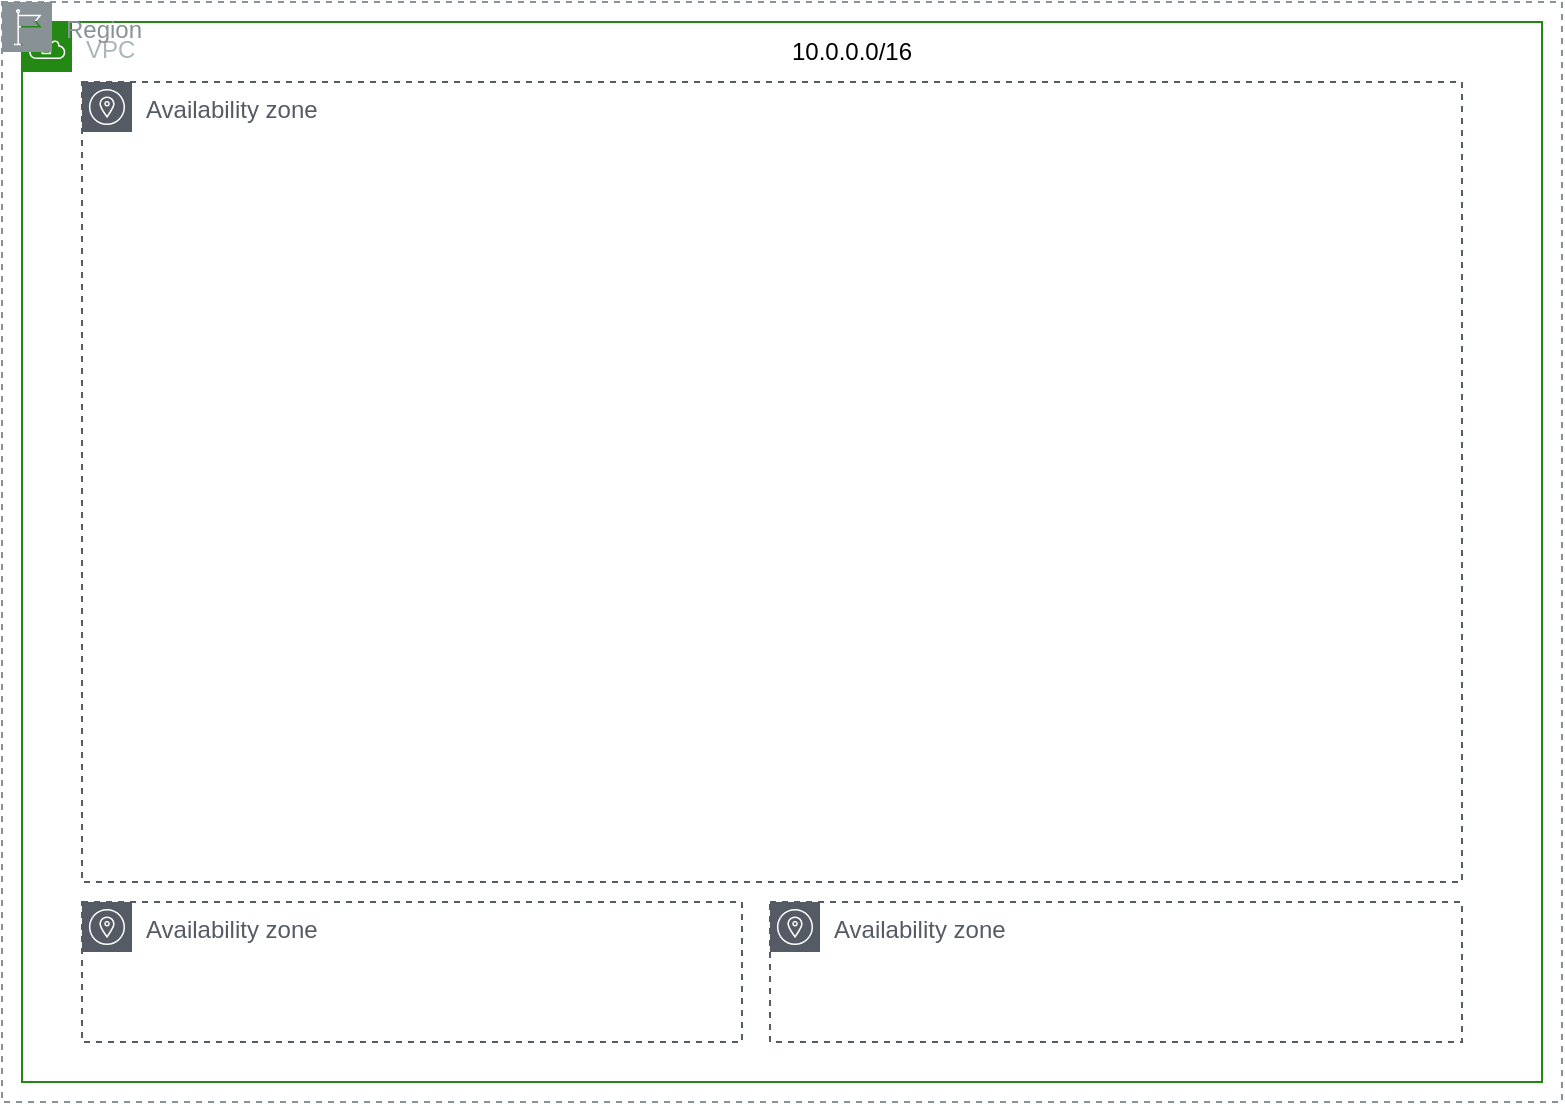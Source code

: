 <mxfile version="16.5.6" type="github">
  <diagram id="bJjdfScnOhEYDZ1nvRLR" name="Page-1">
    <mxGraphModel dx="1038" dy="547" grid="1" gridSize="10" guides="1" tooltips="1" connect="1" arrows="1" fold="1" page="1" pageScale="1" pageWidth="827" pageHeight="1169" math="0" shadow="0">
      <root>
        <mxCell id="0" />
        <mxCell id="1" parent="0" />
        <mxCell id="k7aUGO-jksl0EkWmOgcF-1" value="VPC" style="points=[[0,0],[0.25,0],[0.5,0],[0.75,0],[1,0],[1,0.25],[1,0.5],[1,0.75],[1,1],[0.75,1],[0.5,1],[0.25,1],[0,1],[0,0.75],[0,0.5],[0,0.25]];outlineConnect=0;gradientColor=none;html=1;whiteSpace=wrap;fontSize=12;fontStyle=0;container=1;pointerEvents=0;collapsible=0;recursiveResize=0;shape=mxgraph.aws4.group;grIcon=mxgraph.aws4.group_vpc;strokeColor=#248814;fillColor=none;verticalAlign=top;align=left;spacingLeft=30;fontColor=#AAB7B8;dashed=0;" vertex="1" parent="1">
          <mxGeometry x="40" y="120" width="760" height="530" as="geometry" />
        </mxCell>
        <mxCell id="k7aUGO-jksl0EkWmOgcF-10" value="Availability zone" style="sketch=0;outlineConnect=0;gradientColor=none;html=1;whiteSpace=wrap;fontSize=12;fontStyle=0;shape=mxgraph.aws4.group;grIcon=mxgraph.aws4.group_availability_zone;strokeColor=#545B64;fillColor=none;verticalAlign=top;align=left;spacingLeft=30;fontColor=#545B64;dashed=1;" vertex="1" parent="k7aUGO-jksl0EkWmOgcF-1">
          <mxGeometry x="30" y="440" width="330" height="70" as="geometry" />
        </mxCell>
        <mxCell id="k7aUGO-jksl0EkWmOgcF-11" value="Availability zone" style="sketch=0;outlineConnect=0;gradientColor=none;html=1;whiteSpace=wrap;fontSize=12;fontStyle=0;shape=mxgraph.aws4.group;grIcon=mxgraph.aws4.group_availability_zone;strokeColor=#545B64;fillColor=none;verticalAlign=top;align=left;spacingLeft=30;fontColor=#545B64;dashed=1;" vertex="1" parent="k7aUGO-jksl0EkWmOgcF-1">
          <mxGeometry x="374" y="440" width="346" height="70" as="geometry" />
        </mxCell>
        <mxCell id="k7aUGO-jksl0EkWmOgcF-12" value="10.0.0.0/16" style="text;html=1;strokeColor=none;fillColor=none;align=center;verticalAlign=middle;whiteSpace=wrap;rounded=0;" vertex="1" parent="k7aUGO-jksl0EkWmOgcF-1">
          <mxGeometry x="330" width="170" height="30" as="geometry" />
        </mxCell>
        <mxCell id="k7aUGO-jksl0EkWmOgcF-9" value="Availability zone" style="sketch=0;outlineConnect=0;gradientColor=none;html=1;whiteSpace=wrap;fontSize=12;fontStyle=0;shape=mxgraph.aws4.group;grIcon=mxgraph.aws4.group_availability_zone;strokeColor=#545B64;fillColor=none;verticalAlign=top;align=left;spacingLeft=30;fontColor=#545B64;dashed=1;" vertex="1" parent="1">
          <mxGeometry x="70" y="150" width="690" height="400" as="geometry" />
        </mxCell>
        <mxCell id="k7aUGO-jksl0EkWmOgcF-14" value="Region" style="sketch=0;outlineConnect=0;gradientColor=none;html=1;whiteSpace=wrap;fontSize=12;fontStyle=0;shape=mxgraph.aws4.group;grIcon=mxgraph.aws4.group_region;strokeColor=#879196;fillColor=none;verticalAlign=top;align=left;spacingLeft=30;fontColor=#879196;dashed=1;" vertex="1" parent="1">
          <mxGeometry x="30" y="110" width="780" height="550" as="geometry" />
        </mxCell>
      </root>
    </mxGraphModel>
  </diagram>
</mxfile>
